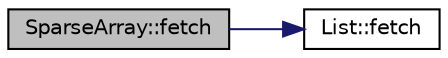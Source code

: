 digraph "SparseArray::fetch"
{
  edge [fontname="Helvetica",fontsize="10",labelfontname="Helvetica",labelfontsize="10"];
  node [fontname="Helvetica",fontsize="10",shape=record];
  rankdir="LR";
  Node1 [label="SparseArray::fetch",height=0.2,width=0.4,color="black", fillcolor="grey75", style="filled", fontcolor="black"];
  Node1 -> Node2 [color="midnightblue",fontsize="10",style="solid",fontname="Helvetica"];
  Node2 [label="List::fetch",height=0.2,width=0.4,color="black", fillcolor="white", style="filled",URL="$classList.html#a7c24ac131f6731a4909424cde96064d0"];
}
